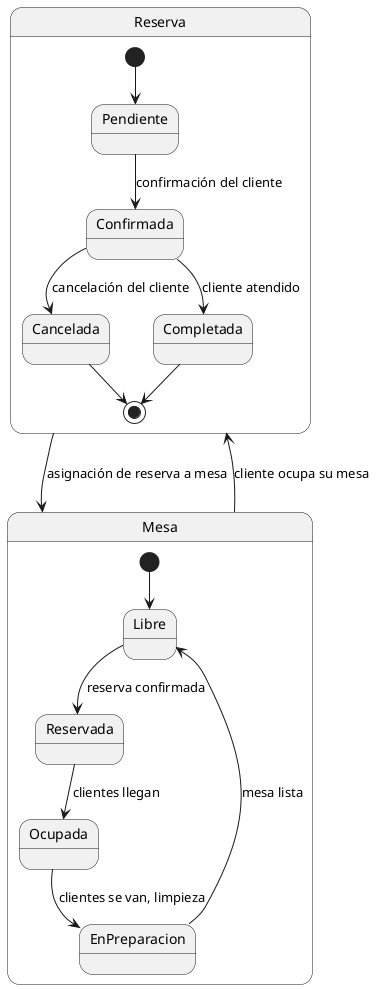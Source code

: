 @startuml

state "Reserva" as Reserva {
    [*] --> Pendiente
    Pendiente --> Confirmada : confirmación del cliente
    Confirmada --> Cancelada : cancelación del cliente
    Confirmada --> Completada : cliente atendido
    Cancelada --> [*]
    Completada --> [*]
}

state "Mesa" as Mesa {
    [*] --> Libre
    Libre --> Reservada : reserva confirmada
    Reservada --> Ocupada : clientes llegan
    Ocupada --> EnPreparacion : clientes se van, limpieza
    EnPreparacion --> Libre : mesa lista
}

Reserva --> Mesa : asignación de reserva a mesa
Mesa --> Reserva : cliente ocupa su mesa

@enduml